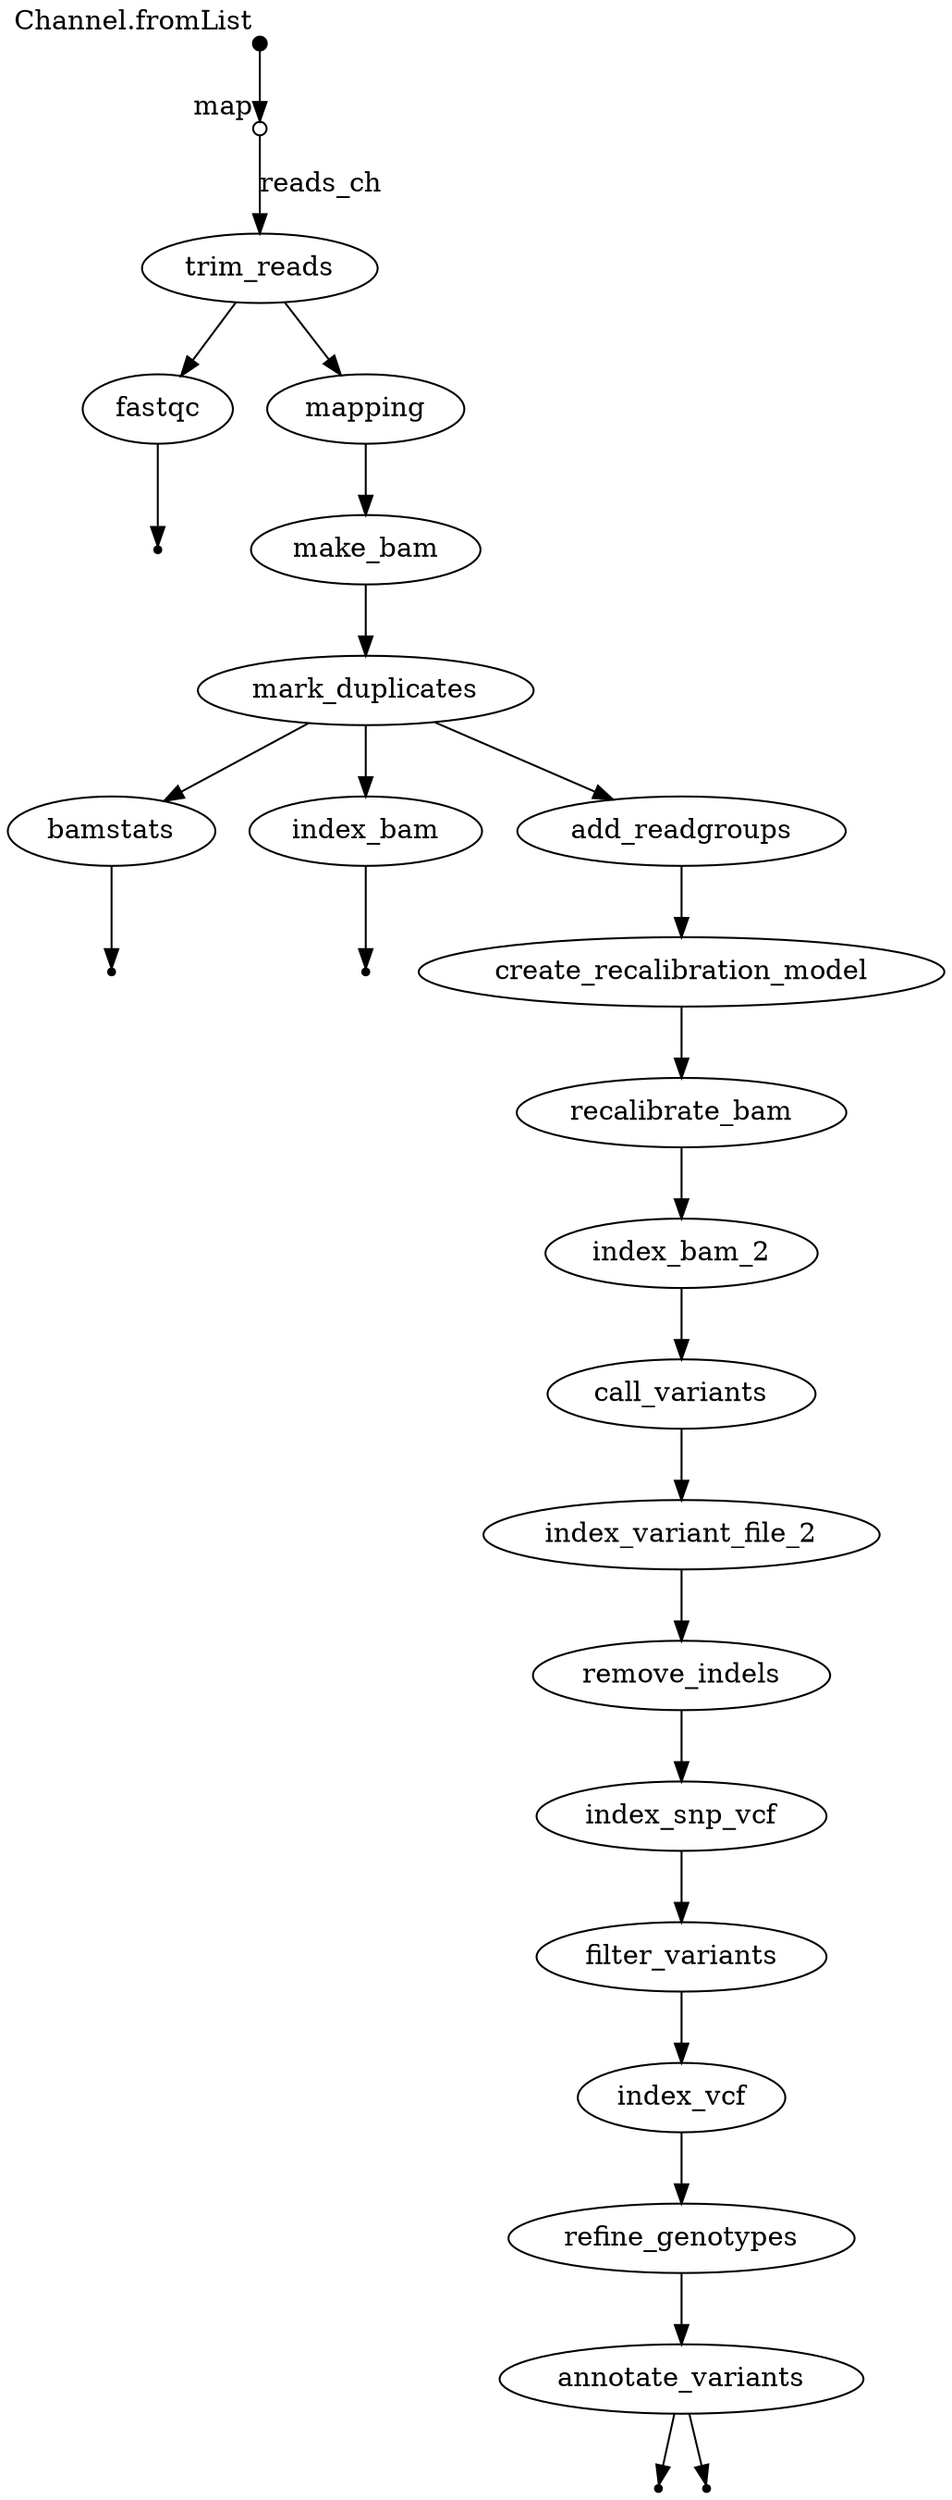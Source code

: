 digraph "flow" {
v0 [shape=point,label="",fixedsize=true,width=0.1,xlabel="Channel.fromList"];
v1 [shape=circle,label="",fixedsize=true,width=0.1,xlabel="map"];
v0 -> v1;

v1 [shape=circle,label="",fixedsize=true,width=0.1,xlabel="map"];
v2 [label="trim_reads"];
v1 -> v2 [label="reads_ch"];

v2 [label="trim_reads"];
v3 [label="fastqc"];
v2 -> v3;

v3 [label="fastqc"];
v4 [shape=point];
v3 -> v4;

v2 [label="trim_reads"];
v5 [label="mapping"];
v2 -> v5;

v5 [label="mapping"];
v6 [label="make_bam"];
v5 -> v6;

v6 [label="make_bam"];
v7 [label="mark_duplicates"];
v6 -> v7;

v7 [label="mark_duplicates"];
v8 [label="bamstats"];
v7 -> v8;

v8 [label="bamstats"];
v9 [shape=point];
v8 -> v9;

v7 [label="mark_duplicates"];
v10 [label="index_bam"];
v7 -> v10;

v10 [label="index_bam"];
v11 [shape=point];
v10 -> v11;

v7 [label="mark_duplicates"];
v12 [label="add_readgroups"];
v7 -> v12;

v12 [label="add_readgroups"];
v13 [label="create_recalibration_model"];
v12 -> v13;

v13 [label="create_recalibration_model"];
v14 [label="recalibrate_bam"];
v13 -> v14;

v14 [label="recalibrate_bam"];
v15 [label="index_bam_2"];
v14 -> v15;

v15 [label="index_bam_2"];
v16 [label="call_variants"];
v15 -> v16;

v16 [label="call_variants"];
v17 [label="index_variant_file_2"];
v16 -> v17;

v17 [label="index_variant_file_2"];
v18 [label="remove_indels"];
v17 -> v18;

v18 [label="remove_indels"];
v19 [label="index_snp_vcf"];
v18 -> v19;

v19 [label="index_snp_vcf"];
v20 [label="filter_variants"];
v19 -> v20;

v20 [label="filter_variants"];
v21 [label="index_vcf"];
v20 -> v21;

v21 [label="index_vcf"];
v22 [label="refine_genotypes"];
v21 -> v22;

v22 [label="refine_genotypes"];
v23 [label="annotate_variants"];
v22 -> v23;

v23 [label="annotate_variants"];
v25 [shape=point];
v23 -> v25;

v23 [label="annotate_variants"];
v24 [shape=point];
v23 -> v24;

}
